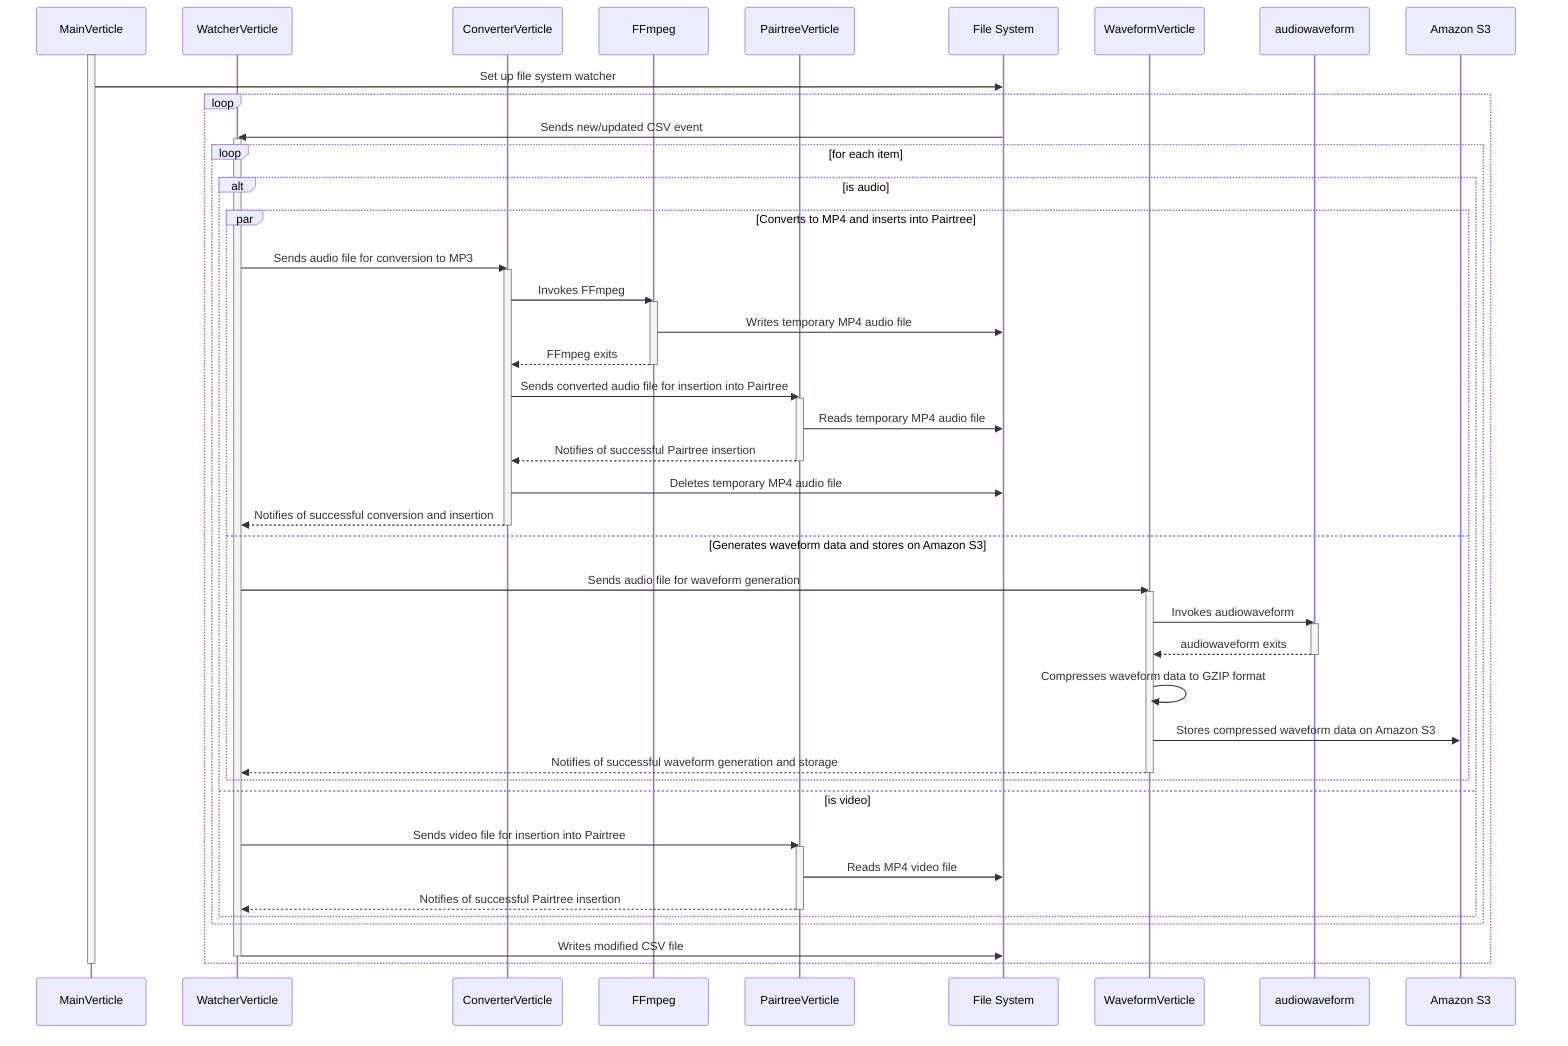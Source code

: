 sequenceDiagram

    participant MainVerticle;
    participant WatcherVerticle;
    participant ConverterVerticle;
    participant FFmpeg;
    participant PairtreeVerticle;
    participant File System;
    participant WaveformVerticle;
    participant audiowaveform;
    participant Amazon S3;

    activate MainVerticle

    MainVerticle->>File System: Set up file system watcher

    loop
        File System->>WatcherVerticle: Sends new/updated CSV event
        activate WatcherVerticle

        loop for each item
            alt is audio
                par Converts to MP4 and inserts into Pairtree
                WatcherVerticle->>ConverterVerticle: Sends audio file for conversion to MP3
                activate ConverterVerticle

                ConverterVerticle->>FFmpeg: Invokes FFmpeg
                activate FFmpeg

                FFmpeg->>File System: Writes temporary MP4 audio file
                FFmpeg-->>ConverterVerticle: FFmpeg exits
                deactivate FFmpeg

                ConverterVerticle->>PairtreeVerticle: Sends converted audio file for insertion into Pairtree
                activate PairtreeVerticle

                PairtreeVerticle->>File System: Reads temporary MP4 audio file
                PairtreeVerticle-->>ConverterVerticle: Notifies of successful Pairtree insertion
                deactivate PairtreeVerticle

                ConverterVerticle->>File System: Deletes temporary MP4 audio file
                ConverterVerticle-->>WatcherVerticle: Notifies of successful conversion and insertion
                deactivate ConverterVerticle
                and Generates waveform data and stores on Amazon S3
                WatcherVerticle->>WaveformVerticle: Sends audio file for waveform generation
                activate WaveformVerticle

                WaveformVerticle->>audiowaveform: Invokes audiowaveform
                activate audiowaveform

                audiowaveform-->>WaveformVerticle: audiowaveform exits
                deactivate audiowaveform

                WaveformVerticle->>WaveformVerticle: Compresses waveform data to GZIP format

                WaveformVerticle->>Amazon S3: Stores compressed waveform data on Amazon S3

                WaveformVerticle-->>WatcherVerticle: Notifies of successful waveform generation and storage
                deactivate WaveformVerticle
                end
            else is video
                WatcherVerticle->>PairtreeVerticle: Sends video file for insertion into Pairtree
                activate PairtreeVerticle

                PairtreeVerticle->>File System: Reads MP4 video file
                PairtreeVerticle-->>WatcherVerticle: Notifies of successful Pairtree insertion
                deactivate PairtreeVerticle
            end
        end

        WatcherVerticle->>File System: Writes modified CSV file
        deactivate WatcherVerticle
    end

    deactivate MainVerticle